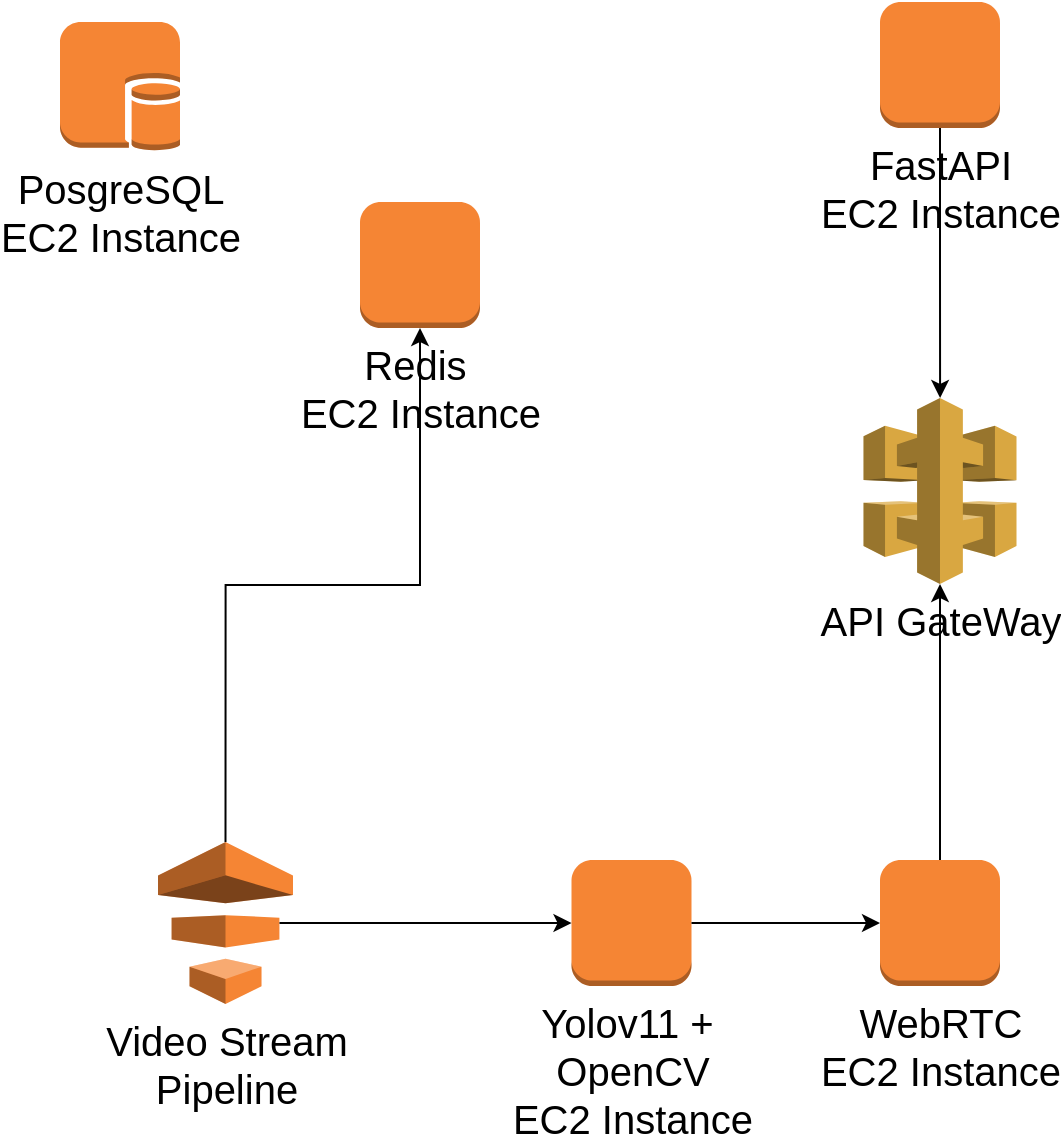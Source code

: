 <mxfile version="28.0.6">
  <diagram name="Página-1" id="yC8XF0StlJaor9zLUUnc">
    <mxGraphModel dx="1078" dy="617" grid="1" gridSize="10" guides="1" tooltips="1" connect="1" arrows="1" fold="1" page="1" pageScale="1" pageWidth="827" pageHeight="1169" math="0" shadow="0">
      <root>
        <mxCell id="0" />
        <mxCell id="1" parent="0" />
        <mxCell id="d3mRWl4xVi5wV-A9xvA9-2" value="&lt;font style=&quot;font-size: 20px;&quot;&gt;API GateWay&lt;/font&gt;" style="outlineConnect=0;dashed=0;verticalLabelPosition=bottom;verticalAlign=top;align=center;html=1;shape=mxgraph.aws3.api_gateway;fillColor=#D9A741;gradientColor=none;" parent="1" vertex="1">
          <mxGeometry x="551.75" y="468" width="76.5" height="93" as="geometry" />
        </mxCell>
        <mxCell id="d3mRWl4xVi5wV-A9xvA9-26" style="edgeStyle=orthogonalEdgeStyle;rounded=0;orthogonalLoop=1;jettySize=auto;html=1;exitX=0.5;exitY=0;exitDx=0;exitDy=0;exitPerimeter=0;" parent="1" source="d3mRWl4xVi5wV-A9xvA9-3" target="d3mRWl4xVi5wV-A9xvA9-6" edge="1">
          <mxGeometry relative="1" as="geometry" />
        </mxCell>
        <mxCell id="d3mRWl4xVi5wV-A9xvA9-3" value="&lt;font style=&quot;font-size: 20px;&quot;&gt;Video Stream&lt;/font&gt;&lt;div&gt;&lt;font style=&quot;font-size: 20px;&quot;&gt;Pipeline&lt;/font&gt;&lt;/div&gt;" style="outlineConnect=0;dashed=0;verticalLabelPosition=bottom;verticalAlign=top;align=center;html=1;shape=mxgraph.aws3.data_pipeline;fillColor=#F58534;gradientColor=none;" parent="1" vertex="1">
          <mxGeometry x="199" y="690" width="67.5" height="81" as="geometry" />
        </mxCell>
        <mxCell id="d3mRWl4xVi5wV-A9xvA9-4" value="&lt;font style=&quot;font-size: 20px;&quot;&gt;PosgreSQL&lt;/font&gt;&lt;div&gt;&lt;font style=&quot;font-size: 20px;&quot;&gt;EC2 Instance&lt;/font&gt;&lt;/div&gt;" style="outlineConnect=0;dashed=0;verticalLabelPosition=bottom;verticalAlign=top;align=center;html=1;shape=mxgraph.aws3.db_on_instance;fillColor=#F58534;gradientColor=none;" parent="1" vertex="1">
          <mxGeometry x="150" y="280" width="60" height="64.5" as="geometry" />
        </mxCell>
        <mxCell id="vROcdcEqwfNTCg_DQ58N-3" style="edgeStyle=orthogonalEdgeStyle;rounded=0;orthogonalLoop=1;jettySize=auto;html=1;exitX=0.5;exitY=1;exitDx=0;exitDy=0;exitPerimeter=0;" edge="1" parent="1" source="d3mRWl4xVi5wV-A9xvA9-5" target="d3mRWl4xVi5wV-A9xvA9-2">
          <mxGeometry relative="1" as="geometry" />
        </mxCell>
        <mxCell id="d3mRWl4xVi5wV-A9xvA9-5" value="&lt;font style=&quot;font-size: 20px;&quot;&gt;FastAPI&lt;/font&gt;&lt;div&gt;&lt;font style=&quot;font-size: 20px;&quot;&gt;EC2 Instance&lt;/font&gt;&lt;/div&gt;" style="outlineConnect=0;dashed=0;verticalLabelPosition=bottom;verticalAlign=top;align=center;html=1;shape=mxgraph.aws3.instance;fillColor=#F58534;gradientColor=none;" parent="1" vertex="1">
          <mxGeometry x="560" y="270" width="60" height="63" as="geometry" />
        </mxCell>
        <mxCell id="d3mRWl4xVi5wV-A9xvA9-6" value="&lt;font style=&quot;font-size: 20px;&quot;&gt;Redis&amp;nbsp;&lt;/font&gt;&lt;div&gt;&lt;font style=&quot;font-size: 20px;&quot;&gt;EC2 Instance&lt;/font&gt;&lt;/div&gt;" style="outlineConnect=0;dashed=0;verticalLabelPosition=bottom;verticalAlign=top;align=center;html=1;shape=mxgraph.aws3.instance;fillColor=#F58534;gradientColor=none;" parent="1" vertex="1">
          <mxGeometry x="300" y="370" width="60" height="63" as="geometry" />
        </mxCell>
        <mxCell id="d3mRWl4xVi5wV-A9xvA9-7" value="&lt;font style=&quot;font-size: 20px;&quot;&gt;WebRTC&lt;/font&gt;&lt;div&gt;&lt;font style=&quot;font-size: 20px;&quot;&gt;EC2 Instance&lt;/font&gt;&lt;/div&gt;" style="outlineConnect=0;dashed=0;verticalLabelPosition=bottom;verticalAlign=top;align=center;html=1;shape=mxgraph.aws3.instance;fillColor=#F58534;gradientColor=none;" parent="1" vertex="1">
          <mxGeometry x="560" y="699" width="60" height="63" as="geometry" />
        </mxCell>
        <mxCell id="d3mRWl4xVi5wV-A9xvA9-21" value="&lt;font style=&quot;font-size: 20px;&quot;&gt;Yolov11 +&amp;nbsp;&lt;/font&gt;&lt;div&gt;&lt;font style=&quot;font-size: 20px;&quot;&gt;OpenCV&lt;/font&gt;&lt;/div&gt;&lt;div&gt;&lt;font style=&quot;font-size: 20px;&quot;&gt;EC2 Instance&lt;/font&gt;&lt;/div&gt;" style="outlineConnect=0;dashed=0;verticalLabelPosition=bottom;verticalAlign=top;align=center;html=1;shape=mxgraph.aws3.instance;fillColor=#F58534;gradientColor=none;" parent="1" vertex="1">
          <mxGeometry x="405.75" y="699" width="60" height="63" as="geometry" />
        </mxCell>
        <mxCell id="d3mRWl4xVi5wV-A9xvA9-24" style="edgeStyle=orthogonalEdgeStyle;rounded=0;orthogonalLoop=1;jettySize=auto;html=1;exitX=1;exitY=0.5;exitDx=0;exitDy=0;exitPerimeter=0;entryX=0;entryY=0.5;entryDx=0;entryDy=0;entryPerimeter=0;" parent="1" source="d3mRWl4xVi5wV-A9xvA9-21" target="d3mRWl4xVi5wV-A9xvA9-7" edge="1">
          <mxGeometry relative="1" as="geometry" />
        </mxCell>
        <mxCell id="d3mRWl4xVi5wV-A9xvA9-27" style="edgeStyle=orthogonalEdgeStyle;rounded=0;orthogonalLoop=1;jettySize=auto;html=1;exitX=0.9;exitY=0.5;exitDx=0;exitDy=0;exitPerimeter=0;entryX=0;entryY=0.5;entryDx=0;entryDy=0;entryPerimeter=0;" parent="1" source="d3mRWl4xVi5wV-A9xvA9-3" target="d3mRWl4xVi5wV-A9xvA9-21" edge="1">
          <mxGeometry relative="1" as="geometry" />
        </mxCell>
        <mxCell id="vROcdcEqwfNTCg_DQ58N-2" style="edgeStyle=orthogonalEdgeStyle;rounded=0;orthogonalLoop=1;jettySize=auto;html=1;exitX=0.5;exitY=0;exitDx=0;exitDy=0;exitPerimeter=0;entryX=0.5;entryY=1;entryDx=0;entryDy=0;entryPerimeter=0;" edge="1" parent="1" source="d3mRWl4xVi5wV-A9xvA9-7" target="d3mRWl4xVi5wV-A9xvA9-2">
          <mxGeometry relative="1" as="geometry" />
        </mxCell>
      </root>
    </mxGraphModel>
  </diagram>
</mxfile>
